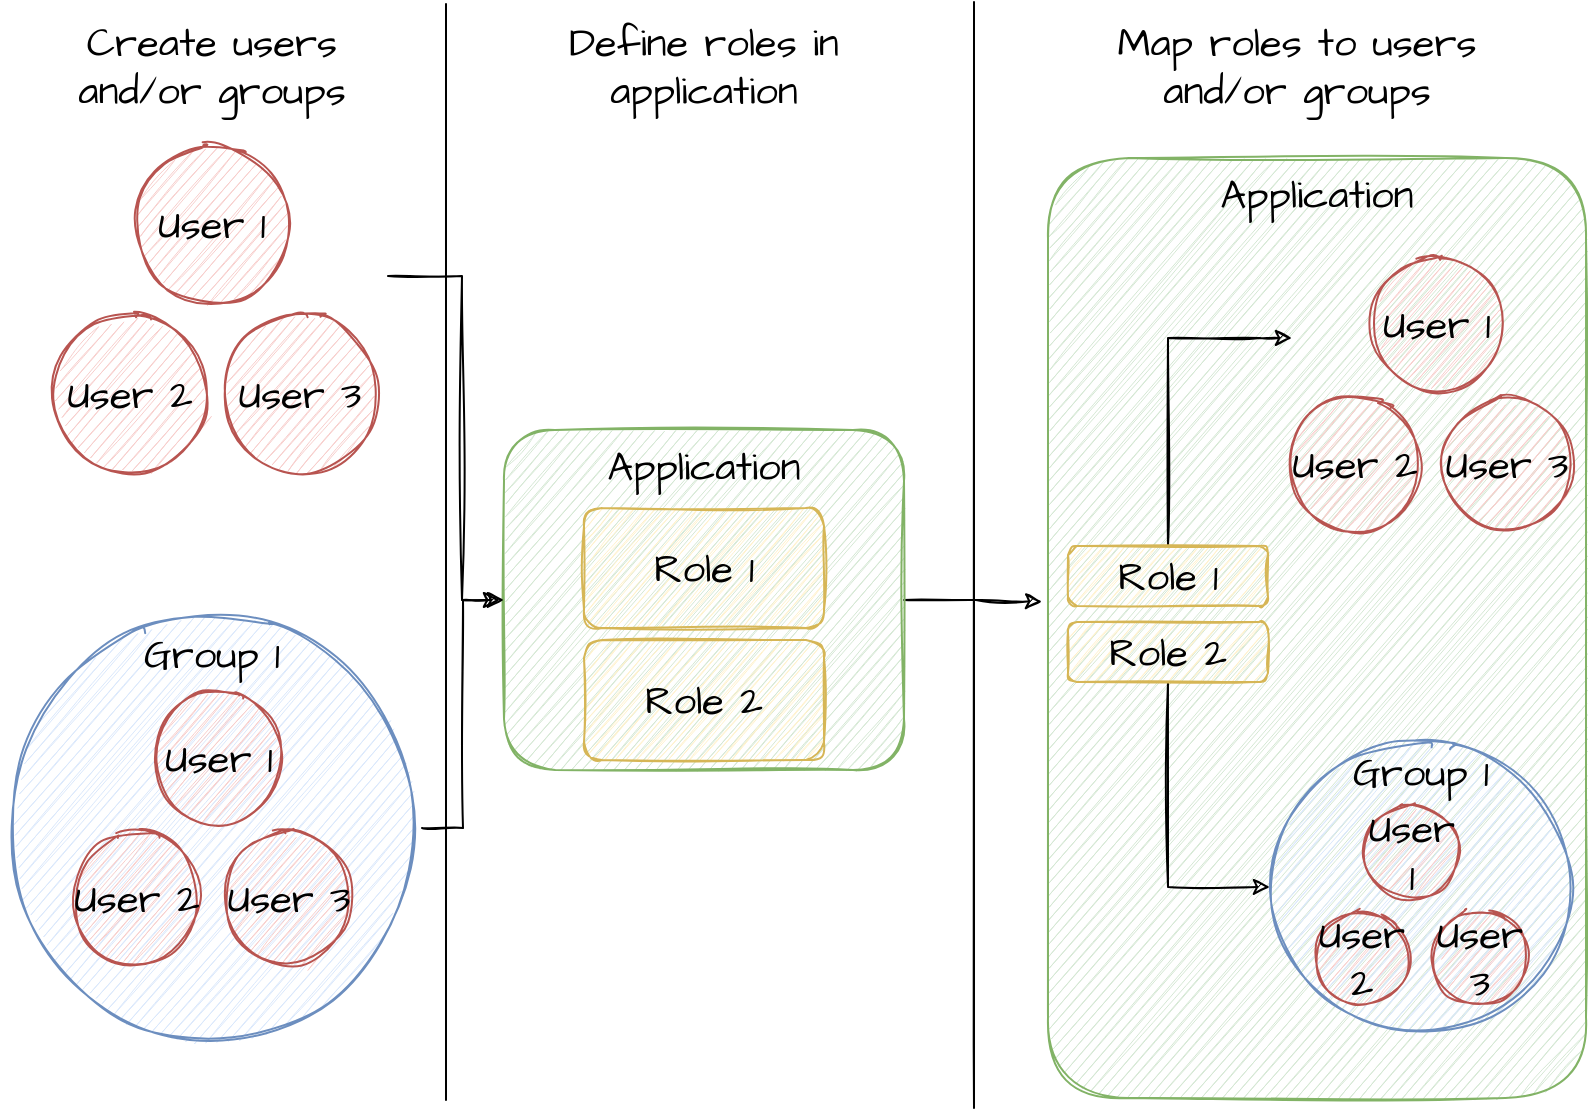 <mxfile version="16.0.3" type="device"><diagram id="iR7kW6d5z7mH8W_eMVzF" name="Page-1"><mxGraphModel dx="1422" dy="745" grid="0" gridSize="10" guides="1" tooltips="1" connect="1" arrows="1" fold="1" page="1" pageScale="1" pageWidth="827" pageHeight="1169" math="0" shadow="0"><root><mxCell id="0"/><mxCell id="1" parent="0"/><mxCell id="G9qkiF6p6Lw5pBPpOIf9-40" style="edgeStyle=orthogonalEdgeStyle;rounded=0;sketch=1;orthogonalLoop=1;jettySize=auto;html=1;entryX=-0.011;entryY=0.472;entryDx=0;entryDy=0;entryPerimeter=0;fontFamily=Architects Daughter;fontSource=https%3A%2F%2Ffonts.googleapis.com%2Fcss%3Ffamily%3DArchitects%2BDaughter;fontSize=20;" edge="1" parent="1" source="LwVA78MGahFg6l0W7koL-2" target="G9qkiF6p6Lw5pBPpOIf9-12"><mxGeometry relative="1" as="geometry"/></mxCell><mxCell id="LwVA78MGahFg6l0W7koL-2" value="Application" style="rounded=1;whiteSpace=wrap;html=1;sketch=1;hachureGap=4;fontFamily=Architects Daughter;fontSource=https%3A%2F%2Ffonts.googleapis.com%2Fcss%3Ffamily%3DArchitects%2BDaughter;fontSize=20;verticalAlign=top;fillColor=#d5e8d4;strokeColor=#82b366;" parent="1" vertex="1"><mxGeometry x="272" y="246" width="200" height="170" as="geometry"/></mxCell><mxCell id="G9qkiF6p6Lw5pBPpOIf9-1" value="" style="endArrow=none;html=1;rounded=0;sketch=1;" edge="1" parent="1"><mxGeometry width="50" height="50" relative="1" as="geometry"><mxPoint x="243" y="581" as="sourcePoint"/><mxPoint x="243" y="33" as="targetPoint"/></mxGeometry></mxCell><mxCell id="G9qkiF6p6Lw5pBPpOIf9-2" value="" style="endArrow=none;html=1;rounded=0;sketch=1;" edge="1" parent="1"><mxGeometry width="50" height="50" relative="1" as="geometry"><mxPoint x="507" y="585" as="sourcePoint"/><mxPoint x="507" y="32" as="targetPoint"/></mxGeometry></mxCell><mxCell id="G9qkiF6p6Lw5pBPpOIf9-3" value="User 1" style="ellipse;whiteSpace=wrap;html=1;aspect=fixed;sketch=1;fontSize=20;fontFamily=Architects Daughter;fontSource=https%3A%2F%2Ffonts.googleapis.com%2Fcss%3Ffamily%3DArchitects%2BDaughter;fillColor=#f8cecc;strokeColor=#b85450;" vertex="1" parent="1"><mxGeometry x="86" y="103" width="80" height="80" as="geometry"/></mxCell><mxCell id="G9qkiF6p6Lw5pBPpOIf9-4" value="User 2" style="ellipse;whiteSpace=wrap;html=1;aspect=fixed;sketch=1;fontSize=20;fontFamily=Architects Daughter;fontSource=https%3A%2F%2Ffonts.googleapis.com%2Fcss%3Ffamily%3DArchitects%2BDaughter;fillColor=#f8cecc;strokeColor=#b85450;" vertex="1" parent="1"><mxGeometry x="45" y="188" width="80" height="80" as="geometry"/></mxCell><mxCell id="G9qkiF6p6Lw5pBPpOIf9-43" style="edgeStyle=orthogonalEdgeStyle;rounded=0;sketch=1;orthogonalLoop=1;jettySize=auto;html=1;fontFamily=Architects Daughter;fontSource=https%3A%2F%2Ffonts.googleapis.com%2Fcss%3Ffamily%3DArchitects%2BDaughter;fontSize=20;" edge="1" parent="1"><mxGeometry relative="1" as="geometry"><mxPoint x="270" y="331" as="targetPoint"/><mxPoint x="214" y="169" as="sourcePoint"/><Array as="points"><mxPoint x="251" y="169"/><mxPoint x="251" y="331"/></Array></mxGeometry></mxCell><mxCell id="G9qkiF6p6Lw5pBPpOIf9-5" value="User 3" style="ellipse;whiteSpace=wrap;html=1;aspect=fixed;sketch=1;fontSize=20;fontFamily=Architects Daughter;fontSource=https%3A%2F%2Ffonts.googleapis.com%2Fcss%3Ffamily%3DArchitects%2BDaughter;fillColor=#f8cecc;strokeColor=#b85450;" vertex="1" parent="1"><mxGeometry x="130" y="188" width="80" height="80" as="geometry"/></mxCell><mxCell id="G9qkiF6p6Lw5pBPpOIf9-41" style="edgeStyle=orthogonalEdgeStyle;rounded=0;sketch=1;orthogonalLoop=1;jettySize=auto;html=1;entryX=0;entryY=0.5;entryDx=0;entryDy=0;fontFamily=Architects Daughter;fontSource=https%3A%2F%2Ffonts.googleapis.com%2Fcss%3Ffamily%3DArchitects%2BDaughter;fontSize=20;" edge="1" parent="1" source="G9qkiF6p6Lw5pBPpOIf9-6" target="LwVA78MGahFg6l0W7koL-2"><mxGeometry relative="1" as="geometry"/></mxCell><mxCell id="G9qkiF6p6Lw5pBPpOIf9-6" value="Group 1" style="ellipse;whiteSpace=wrap;html=1;aspect=fixed;sketch=1;fontFamily=Architects Daughter;fontSource=https%3A%2F%2Ffonts.googleapis.com%2Fcss%3Ffamily%3DArchitects%2BDaughter;fontSize=20;verticalAlign=top;fillColor=#dae8fc;strokeColor=#6c8ebf;" vertex="1" parent="1"><mxGeometry x="21" y="340" width="210" height="210" as="geometry"/></mxCell><mxCell id="G9qkiF6p6Lw5pBPpOIf9-7" value="User 1" style="ellipse;whiteSpace=wrap;html=1;aspect=fixed;sketch=1;fontSize=20;fontFamily=Architects Daughter;fontSource=https%3A%2F%2Ffonts.googleapis.com%2Fcss%3Ffamily%3DArchitects%2BDaughter;fillColor=#f8cecc;strokeColor=#b85450;" vertex="1" parent="1"><mxGeometry x="96.5" y="377.5" width="65" height="65" as="geometry"/></mxCell><mxCell id="G9qkiF6p6Lw5pBPpOIf9-8" value="User 2" style="ellipse;whiteSpace=wrap;html=1;aspect=fixed;sketch=1;fontSize=20;fontFamily=Architects Daughter;fontSource=https%3A%2F%2Ffonts.googleapis.com%2Fcss%3Ffamily%3DArchitects%2BDaughter;fillColor=#f8cecc;strokeColor=#b85450;" vertex="1" parent="1"><mxGeometry x="55.5" y="447.5" width="65" height="65" as="geometry"/></mxCell><mxCell id="G9qkiF6p6Lw5pBPpOIf9-9" value="User 3" style="ellipse;whiteSpace=wrap;html=1;aspect=fixed;sketch=1;fontSize=20;fontFamily=Architects Daughter;fontSource=https%3A%2F%2Ffonts.googleapis.com%2Fcss%3Ffamily%3DArchitects%2BDaughter;fillColor=#f8cecc;strokeColor=#b85450;" vertex="1" parent="1"><mxGeometry x="131.5" y="447.5" width="65" height="65" as="geometry"/></mxCell><mxCell id="G9qkiF6p6Lw5pBPpOIf9-10" value="Role 1" style="rounded=1;whiteSpace=wrap;html=1;sketch=1;fontFamily=Architects Daughter;fontSource=https%3A%2F%2Ffonts.googleapis.com%2Fcss%3Ffamily%3DArchitects%2BDaughter;fontSize=20;fillColor=#fff2cc;strokeColor=#d6b656;" vertex="1" parent="1"><mxGeometry x="312" y="285" width="120" height="60" as="geometry"/></mxCell><mxCell id="G9qkiF6p6Lw5pBPpOIf9-11" value="Role 2" style="rounded=1;whiteSpace=wrap;html=1;sketch=1;fontFamily=Architects Daughter;fontSource=https%3A%2F%2Ffonts.googleapis.com%2Fcss%3Ffamily%3DArchitects%2BDaughter;fontSize=20;fillColor=#fff2cc;strokeColor=#d6b656;" vertex="1" parent="1"><mxGeometry x="312" y="351" width="120" height="60" as="geometry"/></mxCell><mxCell id="G9qkiF6p6Lw5pBPpOIf9-12" value="Application" style="rounded=1;whiteSpace=wrap;html=1;sketch=1;hachureGap=4;fontFamily=Architects Daughter;fontSource=https%3A%2F%2Ffonts.googleapis.com%2Fcss%3Ffamily%3DArchitects%2BDaughter;fontSize=20;verticalAlign=top;fillColor=#d5e8d4;strokeColor=#82b366;" vertex="1" parent="1"><mxGeometry x="544" y="110" width="269" height="470" as="geometry"/></mxCell><mxCell id="G9qkiF6p6Lw5pBPpOIf9-19" value="Create users and/or groups" style="text;html=1;strokeColor=none;fillColor=none;align=center;verticalAlign=middle;whiteSpace=wrap;rounded=0;sketch=1;fontFamily=Architects Daughter;fontSource=https%3A%2F%2Ffonts.googleapis.com%2Fcss%3Ffamily%3DArchitects%2BDaughter;fontSize=20;" vertex="1" parent="1"><mxGeometry x="55" y="49" width="142" height="30" as="geometry"/></mxCell><mxCell id="G9qkiF6p6Lw5pBPpOIf9-20" value="Define roles in application" style="text;html=1;strokeColor=none;fillColor=none;align=center;verticalAlign=middle;whiteSpace=wrap;rounded=0;sketch=1;fontFamily=Architects Daughter;fontSource=https%3A%2F%2Ffonts.googleapis.com%2Fcss%3Ffamily%3DArchitects%2BDaughter;fontSize=20;" vertex="1" parent="1"><mxGeometry x="301" y="49" width="142" height="30" as="geometry"/></mxCell><mxCell id="G9qkiF6p6Lw5pBPpOIf9-21" value="Map roles to users and/or groups" style="text;html=1;strokeColor=none;fillColor=none;align=center;verticalAlign=middle;whiteSpace=wrap;rounded=0;sketch=1;fontFamily=Architects Daughter;fontSource=https%3A%2F%2Ffonts.googleapis.com%2Fcss%3Ffamily%3DArchitects%2BDaughter;fontSize=20;" vertex="1" parent="1"><mxGeometry x="574" y="49" width="189" height="30" as="geometry"/></mxCell><mxCell id="G9qkiF6p6Lw5pBPpOIf9-38" style="edgeStyle=orthogonalEdgeStyle;rounded=0;sketch=1;orthogonalLoop=1;jettySize=auto;html=1;exitX=0.5;exitY=0;exitDx=0;exitDy=0;fontFamily=Architects Daughter;fontSource=https%3A%2F%2Ffonts.googleapis.com%2Fcss%3Ffamily%3DArchitects%2BDaughter;fontSize=20;" edge="1" parent="1" source="G9qkiF6p6Lw5pBPpOIf9-23"><mxGeometry relative="1" as="geometry"><mxPoint x="666" y="200" as="targetPoint"/><Array as="points"><mxPoint x="604" y="200"/><mxPoint x="650" y="200"/></Array></mxGeometry></mxCell><mxCell id="G9qkiF6p6Lw5pBPpOIf9-23" value="Role 1" style="rounded=1;whiteSpace=wrap;html=1;sketch=1;fontFamily=Architects Daughter;fontSource=https%3A%2F%2Ffonts.googleapis.com%2Fcss%3Ffamily%3DArchitects%2BDaughter;fontSize=20;fillColor=#fff2cc;strokeColor=#d6b656;" vertex="1" parent="1"><mxGeometry x="554" y="304" width="100" height="30" as="geometry"/></mxCell><mxCell id="G9qkiF6p6Lw5pBPpOIf9-37" style="edgeStyle=orthogonalEdgeStyle;rounded=0;sketch=1;orthogonalLoop=1;jettySize=auto;html=1;entryX=0;entryY=0.5;entryDx=0;entryDy=0;fontFamily=Architects Daughter;fontSource=https%3A%2F%2Ffonts.googleapis.com%2Fcss%3Ffamily%3DArchitects%2BDaughter;fontSize=20;" edge="1" parent="1" source="G9qkiF6p6Lw5pBPpOIf9-24" target="G9qkiF6p6Lw5pBPpOIf9-33"><mxGeometry relative="1" as="geometry"><Array as="points"><mxPoint x="604" y="475"/></Array></mxGeometry></mxCell><mxCell id="G9qkiF6p6Lw5pBPpOIf9-24" value="Role 2" style="rounded=1;whiteSpace=wrap;html=1;sketch=1;fontFamily=Architects Daughter;fontSource=https%3A%2F%2Ffonts.googleapis.com%2Fcss%3Ffamily%3DArchitects%2BDaughter;fontSize=20;fillColor=#fff2cc;strokeColor=#d6b656;" vertex="1" parent="1"><mxGeometry x="554" y="342" width="100" height="30" as="geometry"/></mxCell><mxCell id="G9qkiF6p6Lw5pBPpOIf9-28" value="User 1" style="ellipse;whiteSpace=wrap;html=1;aspect=fixed;sketch=1;fontSize=20;fontFamily=Architects Daughter;fontSource=https%3A%2F%2Ffonts.googleapis.com%2Fcss%3Ffamily%3DArchitects%2BDaughter;fillColor=#f8cecc;strokeColor=#b85450;" vertex="1" parent="1"><mxGeometry x="706" y="160.5" width="65" height="65" as="geometry"/></mxCell><mxCell id="G9qkiF6p6Lw5pBPpOIf9-29" value="User 2" style="ellipse;whiteSpace=wrap;html=1;aspect=fixed;sketch=1;fontSize=20;fontFamily=Architects Daughter;fontSource=https%3A%2F%2Ffonts.googleapis.com%2Fcss%3Ffamily%3DArchitects%2BDaughter;fillColor=#f8cecc;strokeColor=#b85450;" vertex="1" parent="1"><mxGeometry x="665" y="230.5" width="65" height="65" as="geometry"/></mxCell><mxCell id="G9qkiF6p6Lw5pBPpOIf9-30" value="User 3" style="ellipse;whiteSpace=wrap;html=1;aspect=fixed;sketch=1;fontSize=20;fontFamily=Architects Daughter;fontSource=https%3A%2F%2Ffonts.googleapis.com%2Fcss%3Ffamily%3DArchitects%2BDaughter;fillColor=#f8cecc;strokeColor=#b85450;" vertex="1" parent="1"><mxGeometry x="741" y="230.5" width="65" height="65" as="geometry"/></mxCell><mxCell id="G9qkiF6p6Lw5pBPpOIf9-33" value="Group 1" style="ellipse;whiteSpace=wrap;html=1;aspect=fixed;sketch=1;fontFamily=Architects Daughter;fontSource=https%3A%2F%2Ffonts.googleapis.com%2Fcss%3Ffamily%3DArchitects%2BDaughter;fontSize=20;verticalAlign=top;fillColor=#dae8fc;strokeColor=#6c8ebf;" vertex="1" parent="1"><mxGeometry x="655" y="399" width="151" height="151" as="geometry"/></mxCell><mxCell id="G9qkiF6p6Lw5pBPpOIf9-34" value="User 1" style="ellipse;whiteSpace=wrap;html=1;aspect=fixed;sketch=1;fontSize=20;fontFamily=Architects Daughter;fontSource=https%3A%2F%2Ffonts.googleapis.com%2Fcss%3Ffamily%3DArchitects%2BDaughter;fillColor=#f8cecc;strokeColor=#b85450;" vertex="1" parent="1"><mxGeometry x="702" y="433" width="48" height="48" as="geometry"/></mxCell><mxCell id="G9qkiF6p6Lw5pBPpOIf9-35" value="User 2" style="ellipse;whiteSpace=wrap;html=1;aspect=fixed;sketch=1;fontSize=20;fontFamily=Architects Daughter;fontSource=https%3A%2F%2Ffonts.googleapis.com%2Fcss%3Ffamily%3DArchitects%2BDaughter;fillColor=#f8cecc;strokeColor=#b85450;" vertex="1" parent="1"><mxGeometry x="677" y="486" width="48" height="48" as="geometry"/></mxCell><mxCell id="G9qkiF6p6Lw5pBPpOIf9-36" value="User 3" style="ellipse;whiteSpace=wrap;html=1;aspect=fixed;sketch=1;fontSize=20;fontFamily=Architects Daughter;fontSource=https%3A%2F%2Ffonts.googleapis.com%2Fcss%3Ffamily%3DArchitects%2BDaughter;fillColor=#f8cecc;strokeColor=#b85450;" vertex="1" parent="1"><mxGeometry x="736" y="486" width="48" height="48" as="geometry"/></mxCell></root></mxGraphModel></diagram></mxfile>